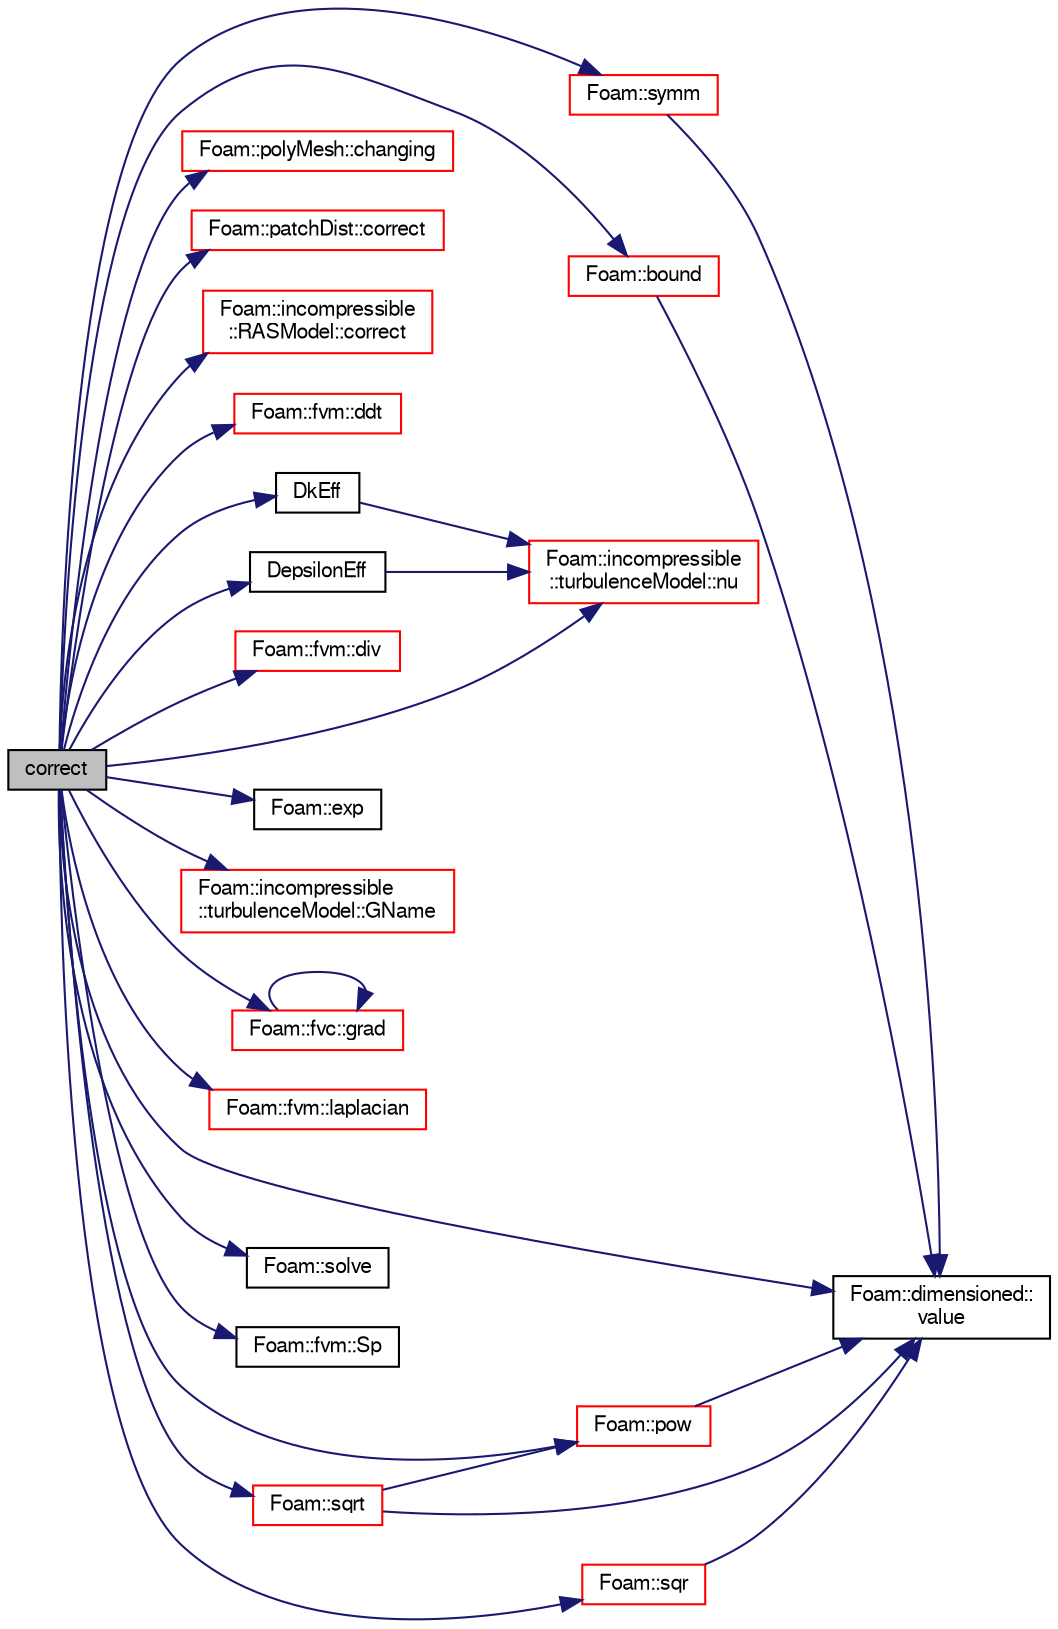digraph "correct"
{
  bgcolor="transparent";
  edge [fontname="FreeSans",fontsize="10",labelfontname="FreeSans",labelfontsize="10"];
  node [fontname="FreeSans",fontsize="10",shape=record];
  rankdir="LR";
  Node2755 [label="correct",height=0.2,width=0.4,color="black", fillcolor="grey75", style="filled", fontcolor="black"];
  Node2755 -> Node2756 [color="midnightblue",fontsize="10",style="solid",fontname="FreeSans"];
  Node2756 [label="Foam::bound",height=0.2,width=0.4,color="red",URL="$a21124.html#a334b2a2d0ce7997d360f7a018174a077",tooltip="Bound the given scalar field if it has gone unbounded. "];
  Node2756 -> Node3007 [color="midnightblue",fontsize="10",style="solid",fontname="FreeSans"];
  Node3007 [label="Foam::dimensioned::\lvalue",height=0.2,width=0.4,color="black",URL="$a26366.html#a7948200a26c85fc3a83ffa510a91d668",tooltip="Return const reference to value. "];
  Node2755 -> Node3070 [color="midnightblue",fontsize="10",style="solid",fontname="FreeSans"];
  Node3070 [label="Foam::polyMesh::changing",height=0.2,width=0.4,color="red",URL="$a27410.html#a5ffdcac7622a1cba91f4f67b058a85b0",tooltip="Is mesh changing (topology changing and/or moving) "];
  Node2755 -> Node3112 [color="midnightblue",fontsize="10",style="solid",fontname="FreeSans"];
  Node3112 [label="Foam::patchDist::correct",height=0.2,width=0.4,color="red",URL="$a22890.html#a3ae44b28050c3aa494c1d8e18cf618c1",tooltip="Correct for mesh geom/topo changes. "];
  Node2755 -> Node3117 [color="midnightblue",fontsize="10",style="solid",fontname="FreeSans"];
  Node3117 [label="Foam::incompressible\l::RASModel::correct",height=0.2,width=0.4,color="red",URL="$a31074.html#a3ae44b28050c3aa494c1d8e18cf618c1",tooltip="Solve the turbulence equations and correct the turbulence viscosity. "];
  Node2755 -> Node3121 [color="midnightblue",fontsize="10",style="solid",fontname="FreeSans"];
  Node3121 [label="Foam::fvm::ddt",height=0.2,width=0.4,color="red",URL="$a21135.html#a2d88eca98ab69b84af7ddb96e35f5a44"];
  Node2755 -> Node3122 [color="midnightblue",fontsize="10",style="solid",fontname="FreeSans"];
  Node3122 [label="DepsilonEff",height=0.2,width=0.4,color="black",URL="$a31058.html#aaeb98c07acb7524ea98bf458352bc85a",tooltip="Return the effective diffusivity for epsilon. "];
  Node3122 -> Node3123 [color="midnightblue",fontsize="10",style="solid",fontname="FreeSans"];
  Node3123 [label="Foam::incompressible\l::turbulenceModel::nu",height=0.2,width=0.4,color="red",URL="$a31102.html#aa739f3daeda1884fecc84f2b36a24021",tooltip="Return the laminar viscosity. "];
  Node2755 -> Node3134 [color="midnightblue",fontsize="10",style="solid",fontname="FreeSans"];
  Node3134 [label="Foam::fvm::div",height=0.2,width=0.4,color="red",URL="$a21135.html#a058dd4757c11ae656c8d576632b33d25"];
  Node2755 -> Node3143 [color="midnightblue",fontsize="10",style="solid",fontname="FreeSans"];
  Node3143 [label="DkEff",height=0.2,width=0.4,color="black",URL="$a31058.html#a1faa4b448524c4de622637dc51aa4a30",tooltip="Return the effective diffusivity for k. "];
  Node3143 -> Node3123 [color="midnightblue",fontsize="10",style="solid",fontname="FreeSans"];
  Node2755 -> Node3144 [color="midnightblue",fontsize="10",style="solid",fontname="FreeSans"];
  Node3144 [label="Foam::exp",height=0.2,width=0.4,color="black",URL="$a21124.html#a12bca6c677fcf0977532179c3cb9bb89"];
  Node2755 -> Node3145 [color="midnightblue",fontsize="10",style="solid",fontname="FreeSans"];
  Node3145 [label="Foam::incompressible\l::turbulenceModel::GName",height=0.2,width=0.4,color="red",URL="$a31102.html#a530c14556551704a03baa28ac70a78a0",tooltip="Helper function to return the nam eof the turbulence G field. "];
  Node2755 -> Node3146 [color="midnightblue",fontsize="10",style="solid",fontname="FreeSans"];
  Node3146 [label="Foam::fvc::grad",height=0.2,width=0.4,color="red",URL="$a21134.html#a7c00ec90ecc15ed3005255e42c52827a"];
  Node3146 -> Node3146 [color="midnightblue",fontsize="10",style="solid",fontname="FreeSans"];
  Node2755 -> Node3148 [color="midnightblue",fontsize="10",style="solid",fontname="FreeSans"];
  Node3148 [label="Foam::fvm::laplacian",height=0.2,width=0.4,color="red",URL="$a21135.html#a05679b154654e47e9f1e2fbd2bc0bae0"];
  Node2755 -> Node3123 [color="midnightblue",fontsize="10",style="solid",fontname="FreeSans"];
  Node2755 -> Node3034 [color="midnightblue",fontsize="10",style="solid",fontname="FreeSans"];
  Node3034 [label="Foam::pow",height=0.2,width=0.4,color="red",URL="$a21124.html#a7500c8e9d27a442adc75e287de074c7c"];
  Node3034 -> Node3007 [color="midnightblue",fontsize="10",style="solid",fontname="FreeSans"];
  Node2755 -> Node3149 [color="midnightblue",fontsize="10",style="solid",fontname="FreeSans"];
  Node3149 [label="Foam::solve",height=0.2,width=0.4,color="black",URL="$a21124.html#a745114a2fef57ff2df3946017d4dec34",tooltip="Solve returning the solution statistics given convergence tolerance. "];
  Node2755 -> Node3150 [color="midnightblue",fontsize="10",style="solid",fontname="FreeSans"];
  Node3150 [label="Foam::fvm::Sp",height=0.2,width=0.4,color="black",URL="$a21135.html#a67e0938495ebeac7ad57361957720554"];
  Node2755 -> Node3151 [color="midnightblue",fontsize="10",style="solid",fontname="FreeSans"];
  Node3151 [label="Foam::sqr",height=0.2,width=0.4,color="red",URL="$a21124.html#a277dc11c581d53826ab5090b08f3b17b"];
  Node3151 -> Node3007 [color="midnightblue",fontsize="10",style="solid",fontname="FreeSans"];
  Node2755 -> Node3152 [color="midnightblue",fontsize="10",style="solid",fontname="FreeSans"];
  Node3152 [label="Foam::sqrt",height=0.2,width=0.4,color="red",URL="$a21124.html#a8616bd62eebf2342a80222fecb1bda71"];
  Node3152 -> Node3034 [color="midnightblue",fontsize="10",style="solid",fontname="FreeSans"];
  Node3152 -> Node3007 [color="midnightblue",fontsize="10",style="solid",fontname="FreeSans"];
  Node2755 -> Node3153 [color="midnightblue",fontsize="10",style="solid",fontname="FreeSans"];
  Node3153 [label="Foam::symm",height=0.2,width=0.4,color="red",URL="$a21124.html#a112755faabb5ff081d7a25a936a1d3c4"];
  Node3153 -> Node3007 [color="midnightblue",fontsize="10",style="solid",fontname="FreeSans"];
  Node2755 -> Node3007 [color="midnightblue",fontsize="10",style="solid",fontname="FreeSans"];
}
